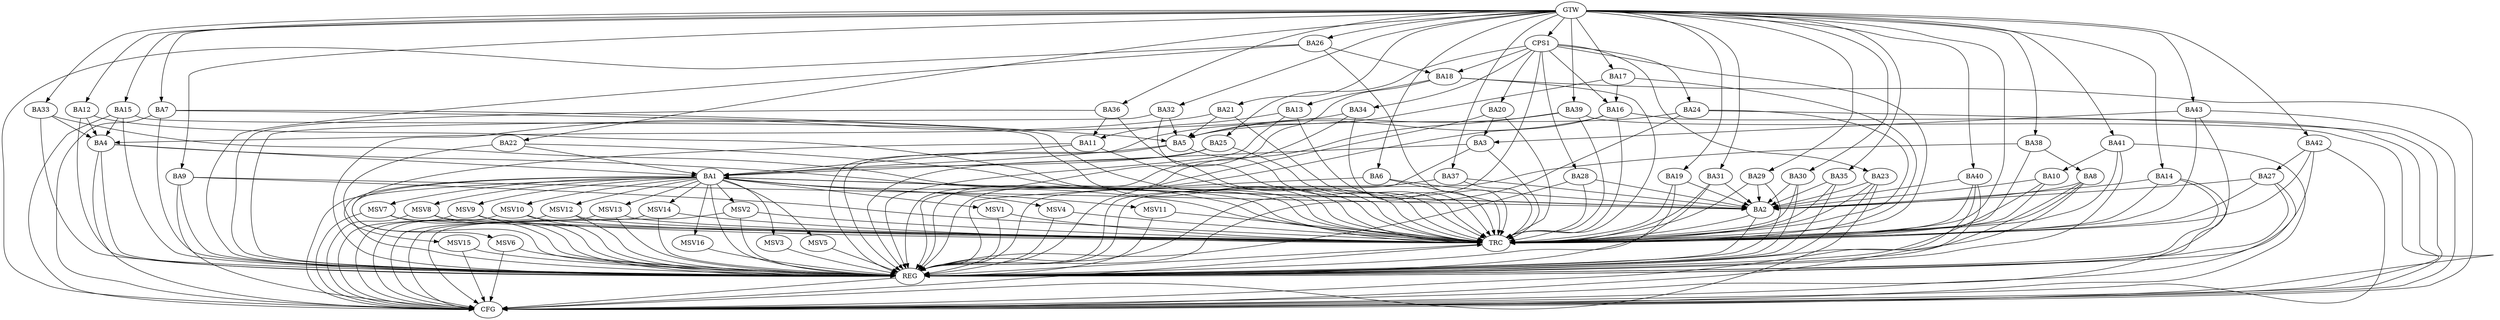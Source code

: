 strict digraph G {
  BA1 [ label="BA1" ];
  BA2 [ label="BA2" ];
  BA3 [ label="BA3" ];
  BA4 [ label="BA4" ];
  BA5 [ label="BA5" ];
  BA6 [ label="BA6" ];
  BA7 [ label="BA7" ];
  BA8 [ label="BA8" ];
  BA9 [ label="BA9" ];
  BA10 [ label="BA10" ];
  BA11 [ label="BA11" ];
  BA12 [ label="BA12" ];
  BA13 [ label="BA13" ];
  BA14 [ label="BA14" ];
  BA15 [ label="BA15" ];
  BA16 [ label="BA16" ];
  BA17 [ label="BA17" ];
  BA18 [ label="BA18" ];
  BA19 [ label="BA19" ];
  BA20 [ label="BA20" ];
  BA21 [ label="BA21" ];
  BA22 [ label="BA22" ];
  BA23 [ label="BA23" ];
  BA24 [ label="BA24" ];
  BA25 [ label="BA25" ];
  BA26 [ label="BA26" ];
  BA27 [ label="BA27" ];
  BA28 [ label="BA28" ];
  BA29 [ label="BA29" ];
  BA30 [ label="BA30" ];
  BA31 [ label="BA31" ];
  BA32 [ label="BA32" ];
  BA33 [ label="BA33" ];
  BA34 [ label="BA34" ];
  BA35 [ label="BA35" ];
  BA36 [ label="BA36" ];
  BA37 [ label="BA37" ];
  BA38 [ label="BA38" ];
  BA39 [ label="BA39" ];
  BA40 [ label="BA40" ];
  BA41 [ label="BA41" ];
  BA42 [ label="BA42" ];
  BA43 [ label="BA43" ];
  CPS1 [ label="CPS1" ];
  GTW [ label="GTW" ];
  REG [ label="REG" ];
  CFG [ label="CFG" ];
  TRC [ label="TRC" ];
  MSV1 [ label="MSV1" ];
  MSV2 [ label="MSV2" ];
  MSV3 [ label="MSV3" ];
  MSV4 [ label="MSV4" ];
  MSV5 [ label="MSV5" ];
  MSV6 [ label="MSV6" ];
  MSV7 [ label="MSV7" ];
  MSV8 [ label="MSV8" ];
  MSV9 [ label="MSV9" ];
  MSV10 [ label="MSV10" ];
  MSV11 [ label="MSV11" ];
  MSV12 [ label="MSV12" ];
  MSV13 [ label="MSV13" ];
  MSV14 [ label="MSV14" ];
  MSV15 [ label="MSV15" ];
  MSV16 [ label="MSV16" ];
  BA1 -> BA2;
  BA2 -> BA1;
  BA3 -> BA1;
  BA4 -> BA1;
  BA5 -> BA1;
  BA6 -> BA2;
  BA7 -> BA5;
  BA8 -> BA2;
  BA9 -> BA2;
  BA10 -> BA2;
  BA11 -> BA1;
  BA12 -> BA4;
  BA13 -> BA11;
  BA14 -> BA2;
  BA15 -> BA4;
  BA16 -> BA5;
  BA17 -> BA16;
  BA18 -> BA13;
  BA19 -> BA2;
  BA20 -> BA3;
  BA21 -> BA5;
  BA22 -> BA1;
  BA23 -> BA2;
  BA24 -> BA5;
  BA25 -> BA1;
  BA26 -> BA18;
  BA27 -> BA2;
  BA28 -> BA2;
  BA29 -> BA2;
  BA30 -> BA2;
  BA31 -> BA2;
  BA32 -> BA5;
  BA33 -> BA4;
  BA34 -> BA4;
  BA35 -> BA2;
  BA36 -> BA11;
  BA37 -> BA2;
  BA38 -> BA8;
  BA39 -> BA5;
  BA40 -> BA2;
  BA41 -> BA10;
  BA42 -> BA27;
  BA43 -> BA3;
  CPS1 -> BA24;
  CPS1 -> BA20;
  CPS1 -> BA25;
  CPS1 -> BA34;
  CPS1 -> BA18;
  CPS1 -> BA28;
  CPS1 -> BA23;
  CPS1 -> BA16;
  GTW -> BA6;
  GTW -> BA7;
  GTW -> BA9;
  GTW -> BA12;
  GTW -> BA14;
  GTW -> BA15;
  GTW -> BA17;
  GTW -> BA19;
  GTW -> BA21;
  GTW -> BA22;
  GTW -> BA26;
  GTW -> BA29;
  GTW -> BA30;
  GTW -> BA31;
  GTW -> BA32;
  GTW -> BA33;
  GTW -> BA35;
  GTW -> BA36;
  GTW -> BA37;
  GTW -> BA38;
  GTW -> BA39;
  GTW -> BA40;
  GTW -> BA41;
  GTW -> BA42;
  GTW -> BA43;
  GTW -> CPS1;
  BA1 -> REG;
  BA2 -> REG;
  BA3 -> REG;
  BA4 -> REG;
  BA5 -> REG;
  BA6 -> REG;
  BA7 -> REG;
  BA8 -> REG;
  BA9 -> REG;
  BA10 -> REG;
  BA11 -> REG;
  BA12 -> REG;
  BA13 -> REG;
  BA14 -> REG;
  BA15 -> REG;
  BA16 -> REG;
  BA17 -> REG;
  BA18 -> REG;
  BA19 -> REG;
  BA20 -> REG;
  BA21 -> REG;
  BA22 -> REG;
  BA23 -> REG;
  BA24 -> REG;
  BA25 -> REG;
  BA26 -> REG;
  BA27 -> REG;
  BA28 -> REG;
  BA29 -> REG;
  BA30 -> REG;
  BA31 -> REG;
  BA32 -> REG;
  BA33 -> REG;
  BA34 -> REG;
  BA35 -> REG;
  BA36 -> REG;
  BA37 -> REG;
  BA38 -> REG;
  BA39 -> REG;
  BA40 -> REG;
  BA41 -> REG;
  BA42 -> REG;
  BA43 -> REG;
  CPS1 -> REG;
  BA23 -> CFG;
  BA1 -> CFG;
  BA16 -> CFG;
  BA24 -> CFG;
  BA18 -> CFG;
  BA9 -> CFG;
  BA43 -> CFG;
  BA41 -> CFG;
  BA27 -> CFG;
  BA15 -> CFG;
  BA39 -> CFG;
  BA40 -> CFG;
  BA8 -> CFG;
  BA26 -> CFG;
  BA42 -> CFG;
  BA4 -> CFG;
  BA7 -> CFG;
  BA14 -> CFG;
  REG -> CFG;
  BA1 -> TRC;
  BA2 -> TRC;
  BA3 -> TRC;
  BA4 -> TRC;
  BA5 -> TRC;
  BA6 -> TRC;
  BA7 -> TRC;
  BA8 -> TRC;
  BA9 -> TRC;
  BA10 -> TRC;
  BA11 -> TRC;
  BA12 -> TRC;
  BA13 -> TRC;
  BA14 -> TRC;
  BA15 -> TRC;
  BA16 -> TRC;
  BA17 -> TRC;
  BA18 -> TRC;
  BA19 -> TRC;
  BA20 -> TRC;
  BA21 -> TRC;
  BA22 -> TRC;
  BA23 -> TRC;
  BA24 -> TRC;
  BA25 -> TRC;
  BA26 -> TRC;
  BA27 -> TRC;
  BA28 -> TRC;
  BA29 -> TRC;
  BA30 -> TRC;
  BA31 -> TRC;
  BA32 -> TRC;
  BA33 -> TRC;
  BA34 -> TRC;
  BA35 -> TRC;
  BA36 -> TRC;
  BA37 -> TRC;
  BA38 -> TRC;
  BA39 -> TRC;
  BA40 -> TRC;
  BA41 -> TRC;
  BA42 -> TRC;
  BA43 -> TRC;
  CPS1 -> TRC;
  GTW -> TRC;
  CFG -> TRC;
  TRC -> REG;
  BA1 -> MSV1;
  BA1 -> MSV2;
  MSV1 -> REG;
  MSV1 -> TRC;
  MSV2 -> REG;
  MSV2 -> TRC;
  MSV2 -> CFG;
  BA1 -> MSV3;
  BA1 -> MSV4;
  MSV3 -> REG;
  MSV4 -> REG;
  MSV4 -> TRC;
  BA1 -> MSV5;
  BA1 -> MSV6;
  BA1 -> MSV7;
  BA1 -> MSV8;
  BA1 -> MSV9;
  MSV5 -> REG;
  MSV6 -> REG;
  MSV6 -> CFG;
  MSV7 -> REG;
  MSV7 -> TRC;
  MSV7 -> CFG;
  MSV8 -> REG;
  MSV8 -> TRC;
  MSV8 -> CFG;
  MSV9 -> REG;
  MSV9 -> TRC;
  MSV9 -> CFG;
  BA1 -> MSV10;
  MSV10 -> REG;
  MSV10 -> TRC;
  MSV10 -> CFG;
  BA1 -> MSV11;
  MSV11 -> REG;
  MSV11 -> TRC;
  BA1 -> MSV12;
  MSV12 -> REG;
  MSV12 -> TRC;
  MSV12 -> CFG;
  BA1 -> MSV13;
  MSV13 -> REG;
  MSV13 -> TRC;
  MSV13 -> CFG;
  BA1 -> MSV14;
  BA1 -> MSV15;
  BA1 -> MSV16;
  MSV14 -> REG;
  MSV14 -> TRC;
  MSV14 -> CFG;
  MSV15 -> REG;
  MSV15 -> CFG;
  MSV16 -> REG;
}
